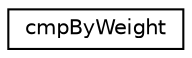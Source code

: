 digraph "Graphical Class Hierarchy"
{
  edge [fontname="Helvetica",fontsize="10",labelfontname="Helvetica",labelfontsize="10"];
  node [fontname="Helvetica",fontsize="10",shape=record];
  rankdir="LR";
  Node0 [label="cmpByWeight",height=0.2,width=0.4,color="black", fillcolor="white", style="filled",URL="$structcmpByWeight.html"];
}
